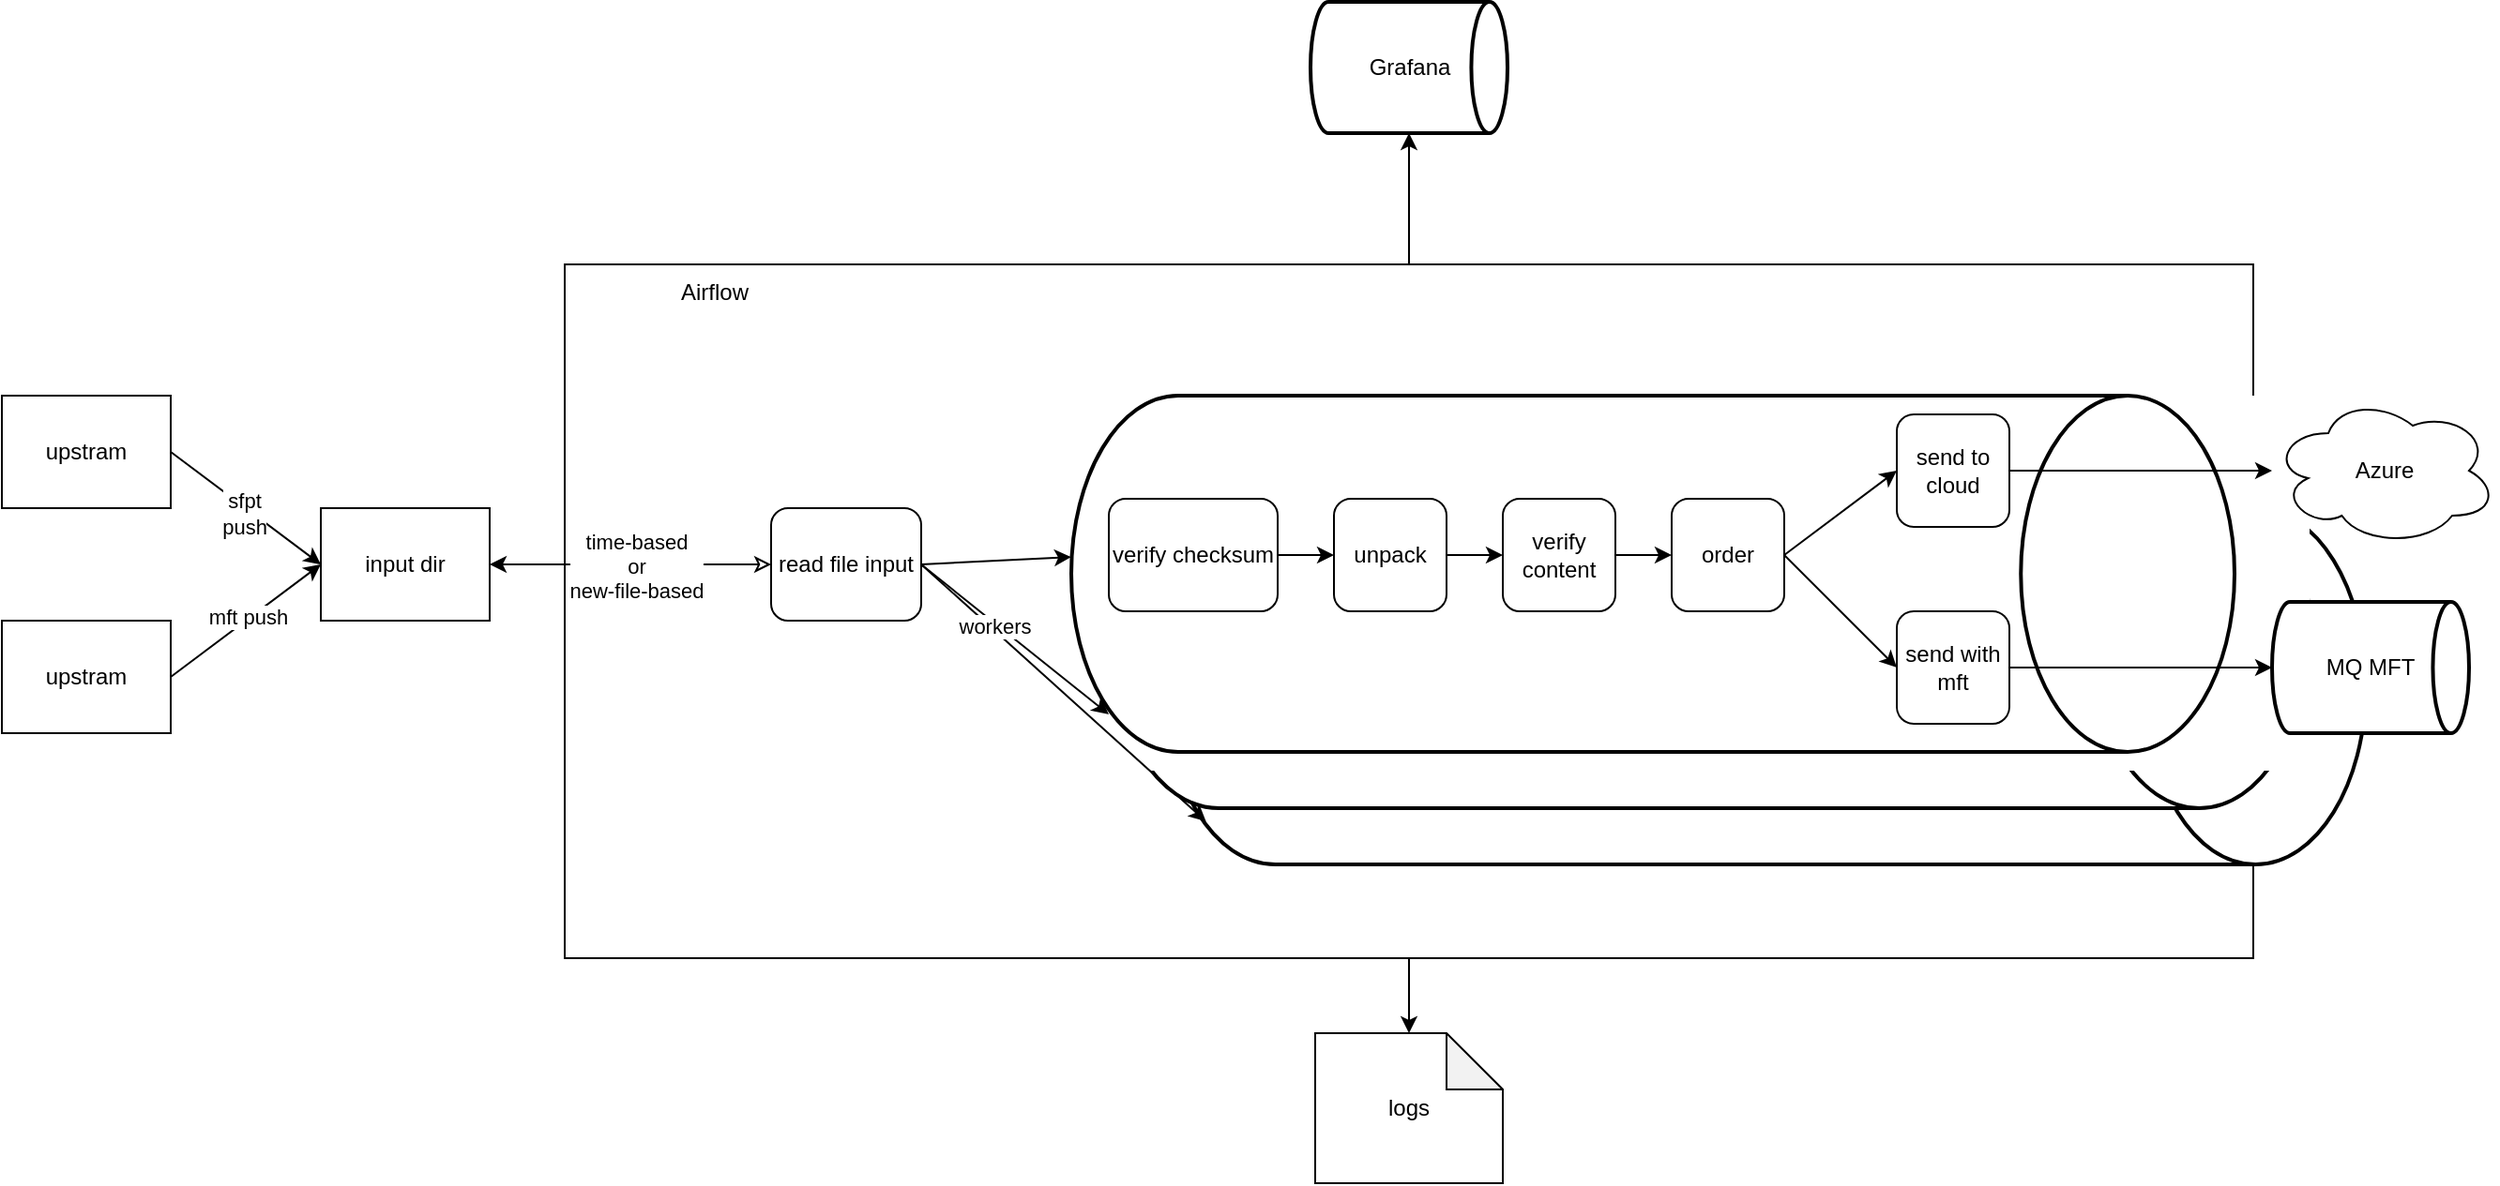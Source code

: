<mxfile version="28.1.1">
  <diagram name="Page-1" id="q3n8ZEGxXDpEtiMqKn5M">
    <mxGraphModel dx="2182" dy="774" grid="1" gridSize="10" guides="1" tooltips="1" connect="1" arrows="1" fold="1" page="1" pageScale="1" pageWidth="850" pageHeight="1100" math="0" shadow="0">
      <root>
        <mxCell id="0" />
        <mxCell id="1" parent="0" />
        <mxCell id="6G3nyVBlylBJD105i-X0-64" value="" style="rounded=0;whiteSpace=wrap;html=1;" parent="1" vertex="1">
          <mxGeometry x="290" y="170" width="900" height="370" as="geometry" />
        </mxCell>
        <mxCell id="0xNz1WRSWrmB9gClnGDd-1" value="upstram" style="rounded=0;whiteSpace=wrap;html=1;" parent="1" vertex="1">
          <mxGeometry x="-10" y="240" width="90" height="60" as="geometry" />
        </mxCell>
        <mxCell id="0xNz1WRSWrmB9gClnGDd-2" value="input dir" style="rounded=0;whiteSpace=wrap;html=1;" parent="1" vertex="1">
          <mxGeometry x="160" y="300" width="90" height="60" as="geometry" />
        </mxCell>
        <mxCell id="0xNz1WRSWrmB9gClnGDd-3" value="" style="endArrow=classic;html=1;rounded=0;exitX=1;exitY=0.5;exitDx=0;exitDy=0;entryX=0;entryY=0.5;entryDx=0;entryDy=0;" parent="1" source="0xNz1WRSWrmB9gClnGDd-1" target="0xNz1WRSWrmB9gClnGDd-2" edge="1">
          <mxGeometry width="50" height="50" relative="1" as="geometry">
            <mxPoint x="140" y="450" as="sourcePoint" />
            <mxPoint x="190" y="400" as="targetPoint" />
          </mxGeometry>
        </mxCell>
        <mxCell id="0xNz1WRSWrmB9gClnGDd-4" value="&lt;div&gt;sfpt&lt;/div&gt;&lt;div&gt;push&lt;/div&gt;" style="edgeLabel;html=1;align=center;verticalAlign=middle;resizable=0;points=[];" parent="0xNz1WRSWrmB9gClnGDd-3" vertex="1" connectable="0">
          <mxGeometry x="0.12" y="-2" relative="1" as="geometry">
            <mxPoint x="-5" y="-2" as="offset" />
          </mxGeometry>
        </mxCell>
        <mxCell id="0xNz1WRSWrmB9gClnGDd-5" value="read file input" style="rounded=1;whiteSpace=wrap;html=1;" parent="1" vertex="1">
          <mxGeometry x="400" y="300" width="80" height="60" as="geometry" />
        </mxCell>
        <mxCell id="6G3nyVBlylBJD105i-X0-13" value="Grafana" style="strokeWidth=2;html=1;shape=mxgraph.flowchart.direct_data;whiteSpace=wrap;" parent="1" vertex="1">
          <mxGeometry x="687.5" y="30" width="105" height="70" as="geometry" />
        </mxCell>
        <mxCell id="6G3nyVBlylBJD105i-X0-16" value="upstram" style="rounded=0;whiteSpace=wrap;html=1;" parent="1" vertex="1">
          <mxGeometry x="-10" y="360" width="90" height="60" as="geometry" />
        </mxCell>
        <mxCell id="6G3nyVBlylBJD105i-X0-17" value="" style="endArrow=classic;html=1;rounded=0;entryX=0;entryY=0.5;entryDx=0;entryDy=0;exitX=1;exitY=0.5;exitDx=0;exitDy=0;" parent="1" source="6G3nyVBlylBJD105i-X0-16" target="0xNz1WRSWrmB9gClnGDd-2" edge="1">
          <mxGeometry width="50" height="50" relative="1" as="geometry">
            <mxPoint x="450" y="330" as="sourcePoint" />
            <mxPoint x="500" y="280" as="targetPoint" />
          </mxGeometry>
        </mxCell>
        <mxCell id="6G3nyVBlylBJD105i-X0-18" value="mft push" style="edgeLabel;html=1;align=center;verticalAlign=middle;resizable=0;points=[];" parent="6G3nyVBlylBJD105i-X0-17" vertex="1" connectable="0">
          <mxGeometry x="0.04" y="1" relative="1" as="geometry">
            <mxPoint as="offset" />
          </mxGeometry>
        </mxCell>
        <mxCell id="6G3nyVBlylBJD105i-X0-58" value="" style="strokeWidth=2;html=1;shape=mxgraph.flowchart.direct_data;whiteSpace=wrap;" parent="1" vertex="1">
          <mxGeometry x="610" y="300" width="640" height="190" as="geometry" />
        </mxCell>
        <mxCell id="6G3nyVBlylBJD105i-X0-59" value="" style="strokeWidth=2;html=1;shape=mxgraph.flowchart.direct_data;whiteSpace=wrap;fontColor=#ABABAB;" parent="1" vertex="1">
          <mxGeometry x="580" y="270" width="640" height="190" as="geometry" />
        </mxCell>
        <mxCell id="6G3nyVBlylBJD105i-X0-21" value="" style="group;labelBorderColor=none;labelBackgroundColor=none;fontColor=#5DFF35;" parent="1" vertex="1" connectable="0">
          <mxGeometry x="580" y="240" width="740" height="200" as="geometry" />
        </mxCell>
        <mxCell id="6G3nyVBlylBJD105i-X0-19" value="" style="group;dashed=1;dashPattern=1 2;fillColor=default;fontColor=#39FF32;" parent="6G3nyVBlylBJD105i-X0-21" vertex="1" connectable="0">
          <mxGeometry width="640" height="200" as="geometry" />
        </mxCell>
        <mxCell id="6G3nyVBlylBJD105i-X0-20" value="" style="strokeWidth=2;html=1;shape=mxgraph.flowchart.direct_data;whiteSpace=wrap;" parent="6G3nyVBlylBJD105i-X0-19" vertex="1">
          <mxGeometry x="-20" width="620" height="190" as="geometry" />
        </mxCell>
        <mxCell id="0xNz1WRSWrmB9gClnGDd-52" value="verify checksum" style="rounded=1;whiteSpace=wrap;html=1;" parent="6G3nyVBlylBJD105i-X0-19" vertex="1">
          <mxGeometry y="55" width="90" height="60" as="geometry" />
        </mxCell>
        <mxCell id="0xNz1WRSWrmB9gClnGDd-53" value="unpack" style="rounded=1;whiteSpace=wrap;html=1;" parent="6G3nyVBlylBJD105i-X0-19" vertex="1">
          <mxGeometry x="120" y="55" width="60" height="60" as="geometry" />
        </mxCell>
        <mxCell id="0xNz1WRSWrmB9gClnGDd-54" value="verify content" style="rounded=1;whiteSpace=wrap;html=1;" parent="6G3nyVBlylBJD105i-X0-19" vertex="1">
          <mxGeometry x="210" y="55" width="60" height="60" as="geometry" />
        </mxCell>
        <mxCell id="0xNz1WRSWrmB9gClnGDd-55" value="order" style="rounded=1;whiteSpace=wrap;html=1;" parent="6G3nyVBlylBJD105i-X0-19" vertex="1">
          <mxGeometry x="300" y="55" width="60" height="60" as="geometry" />
        </mxCell>
        <mxCell id="0xNz1WRSWrmB9gClnGDd-56" value="send to cloud" style="rounded=1;whiteSpace=wrap;html=1;" parent="6G3nyVBlylBJD105i-X0-19" vertex="1">
          <mxGeometry x="420" y="10" width="60" height="60" as="geometry" />
        </mxCell>
        <mxCell id="0xNz1WRSWrmB9gClnGDd-57" value="" style="endArrow=classic;html=1;rounded=0;exitX=1;exitY=0.5;exitDx=0;exitDy=0;entryX=0;entryY=0.5;entryDx=0;entryDy=0;" parent="6G3nyVBlylBJD105i-X0-19" source="0xNz1WRSWrmB9gClnGDd-52" target="0xNz1WRSWrmB9gClnGDd-53" edge="1">
          <mxGeometry width="50" height="50" relative="1" as="geometry">
            <mxPoint x="100" y="35" as="sourcePoint" />
            <mxPoint x="150" y="-15" as="targetPoint" />
          </mxGeometry>
        </mxCell>
        <mxCell id="0xNz1WRSWrmB9gClnGDd-58" value="" style="endArrow=classic;html=1;rounded=0;exitX=1;exitY=0.5;exitDx=0;exitDy=0;entryX=0;entryY=0.5;entryDx=0;entryDy=0;" parent="6G3nyVBlylBJD105i-X0-19" source="0xNz1WRSWrmB9gClnGDd-53" target="0xNz1WRSWrmB9gClnGDd-54" edge="1">
          <mxGeometry width="50" height="50" relative="1" as="geometry">
            <mxPoint x="240" y="245" as="sourcePoint" />
            <mxPoint x="290" y="195" as="targetPoint" />
          </mxGeometry>
        </mxCell>
        <mxCell id="0xNz1WRSWrmB9gClnGDd-59" value="" style="endArrow=classic;html=1;rounded=0;exitX=1;exitY=0.5;exitDx=0;exitDy=0;entryX=0;entryY=0.5;entryDx=0;entryDy=0;" parent="6G3nyVBlylBJD105i-X0-19" source="0xNz1WRSWrmB9gClnGDd-54" target="0xNz1WRSWrmB9gClnGDd-55" edge="1">
          <mxGeometry width="50" height="50" relative="1" as="geometry">
            <mxPoint x="240" y="245" as="sourcePoint" />
            <mxPoint x="290" y="195" as="targetPoint" />
          </mxGeometry>
        </mxCell>
        <mxCell id="0xNz1WRSWrmB9gClnGDd-60" value="" style="endArrow=classic;html=1;rounded=0;exitX=1;exitY=0.5;exitDx=0;exitDy=0;entryX=0;entryY=0.5;entryDx=0;entryDy=0;" parent="6G3nyVBlylBJD105i-X0-19" source="0xNz1WRSWrmB9gClnGDd-55" target="0xNz1WRSWrmB9gClnGDd-56" edge="1">
          <mxGeometry width="50" height="50" relative="1" as="geometry">
            <mxPoint x="240" y="245" as="sourcePoint" />
            <mxPoint x="290" y="195" as="targetPoint" />
          </mxGeometry>
        </mxCell>
        <mxCell id="6G3nyVBlylBJD105i-X0-4" value="send with mft" style="rounded=1;whiteSpace=wrap;html=1;" parent="6G3nyVBlylBJD105i-X0-19" vertex="1">
          <mxGeometry x="420" y="115" width="60" height="60" as="geometry" />
        </mxCell>
        <mxCell id="6G3nyVBlylBJD105i-X0-7" value="" style="endArrow=classic;html=1;rounded=0;entryX=0;entryY=0.5;entryDx=0;entryDy=0;" parent="6G3nyVBlylBJD105i-X0-19" target="6G3nyVBlylBJD105i-X0-4" edge="1">
          <mxGeometry width="50" height="50" relative="1" as="geometry">
            <mxPoint x="360" y="85" as="sourcePoint" />
            <mxPoint x="360" y="185" as="targetPoint" />
          </mxGeometry>
        </mxCell>
        <mxCell id="0xNz1WRSWrmB9gClnGDd-61" value="Azure" style="ellipse;shape=cloud;whiteSpace=wrap;html=1;" parent="6G3nyVBlylBJD105i-X0-21" vertex="1">
          <mxGeometry x="620" width="120" height="80" as="geometry" />
        </mxCell>
        <mxCell id="6G3nyVBlylBJD105i-X0-11" value="" style="endArrow=classic;html=1;rounded=0;" parent="6G3nyVBlylBJD105i-X0-21" source="0xNz1WRSWrmB9gClnGDd-56" target="0xNz1WRSWrmB9gClnGDd-61" edge="1">
          <mxGeometry width="50" height="50" relative="1" as="geometry">
            <mxPoint x="310" y="230" as="sourcePoint" />
            <mxPoint x="360" y="180" as="targetPoint" />
          </mxGeometry>
        </mxCell>
        <mxCell id="6G3nyVBlylBJD105i-X0-9" value="MQ MFT" style="strokeWidth=2;html=1;shape=mxgraph.flowchart.direct_data;whiteSpace=wrap;" parent="6G3nyVBlylBJD105i-X0-21" vertex="1">
          <mxGeometry x="620" y="110" width="105" height="70" as="geometry" />
        </mxCell>
        <mxCell id="6G3nyVBlylBJD105i-X0-12" value="" style="endArrow=classic;html=1;rounded=0;" parent="6G3nyVBlylBJD105i-X0-21" source="6G3nyVBlylBJD105i-X0-4" target="6G3nyVBlylBJD105i-X0-9" edge="1">
          <mxGeometry width="50" height="50" relative="1" as="geometry">
            <mxPoint x="310" y="230" as="sourcePoint" />
            <mxPoint x="360" y="180" as="targetPoint" />
          </mxGeometry>
        </mxCell>
        <mxCell id="6G3nyVBlylBJD105i-X0-60" value="" style="endArrow=classic;html=1;rounded=0;exitX=1;exitY=0.5;exitDx=0;exitDy=0;entryX=0;entryY=0.453;entryDx=0;entryDy=0;entryPerimeter=0;" parent="1" source="0xNz1WRSWrmB9gClnGDd-5" target="6G3nyVBlylBJD105i-X0-20" edge="1">
          <mxGeometry width="50" height="50" relative="1" as="geometry">
            <mxPoint x="850" y="410" as="sourcePoint" />
            <mxPoint x="900" y="360" as="targetPoint" />
          </mxGeometry>
        </mxCell>
        <mxCell id="6G3nyVBlylBJD105i-X0-61" value="" style="endArrow=classic;html=1;rounded=0;exitX=1;exitY=0.5;exitDx=0;exitDy=0;" parent="1" source="0xNz1WRSWrmB9gClnGDd-5" edge="1">
          <mxGeometry width="50" height="50" relative="1" as="geometry">
            <mxPoint x="850" y="410" as="sourcePoint" />
            <mxPoint x="580" y="410" as="targetPoint" />
          </mxGeometry>
        </mxCell>
        <mxCell id="6G3nyVBlylBJD105i-X0-62" value="" style="endArrow=classic;html=1;rounded=0;exitX=1;exitY=0.5;exitDx=0;exitDy=0;entryX=0.034;entryY=0.879;entryDx=0;entryDy=0;entryPerimeter=0;" parent="1" source="0xNz1WRSWrmB9gClnGDd-5" target="6G3nyVBlylBJD105i-X0-58" edge="1">
          <mxGeometry width="50" height="50" relative="1" as="geometry">
            <mxPoint x="850" y="410" as="sourcePoint" />
            <mxPoint x="900" y="360" as="targetPoint" />
          </mxGeometry>
        </mxCell>
        <mxCell id="6G3nyVBlylBJD105i-X0-63" value="workers" style="edgeLabel;html=1;align=center;verticalAlign=middle;resizable=0;points=[];" parent="6G3nyVBlylBJD105i-X0-62" vertex="1" connectable="0">
          <mxGeometry x="-0.5" y="2" relative="1" as="geometry">
            <mxPoint as="offset" />
          </mxGeometry>
        </mxCell>
        <mxCell id="6G3nyVBlylBJD105i-X0-65" value="" style="endArrow=classic;html=1;rounded=0;entryX=0.5;entryY=1;entryDx=0;entryDy=0;entryPerimeter=0;exitX=0.5;exitY=0;exitDx=0;exitDy=0;" parent="1" source="6G3nyVBlylBJD105i-X0-64" target="6G3nyVBlylBJD105i-X0-13" edge="1">
          <mxGeometry width="50" height="50" relative="1" as="geometry">
            <mxPoint x="550" y="410" as="sourcePoint" />
            <mxPoint x="600" y="360" as="targetPoint" />
          </mxGeometry>
        </mxCell>
        <mxCell id="6G3nyVBlylBJD105i-X0-66" value="Airflow" style="text;html=1;align=center;verticalAlign=middle;whiteSpace=wrap;rounded=0;" parent="1" vertex="1">
          <mxGeometry x="340" y="170" width="60" height="30" as="geometry" />
        </mxCell>
        <mxCell id="0xNz1WRSWrmB9gClnGDd-73" value="" style="endArrow=classic;html=1;rounded=0;entryX=1;entryY=0.5;entryDx=0;entryDy=0;exitX=0;exitY=0.5;exitDx=0;exitDy=0;startArrow=classic;startFill=0;" parent="1" source="0xNz1WRSWrmB9gClnGDd-5" target="0xNz1WRSWrmB9gClnGDd-2" edge="1">
          <mxGeometry width="50" height="50" relative="1" as="geometry">
            <mxPoint x="730" y="410" as="sourcePoint" />
            <mxPoint x="780" y="360" as="targetPoint" />
          </mxGeometry>
        </mxCell>
        <mxCell id="6G3nyVBlylBJD105i-X0-1" value="time-based&lt;br&gt;or&lt;br&gt;new-file-based" style="edgeLabel;html=1;align=center;verticalAlign=middle;resizable=0;points=[];" parent="0xNz1WRSWrmB9gClnGDd-73" vertex="1" connectable="0">
          <mxGeometry x="-0.033" y="1" relative="1" as="geometry">
            <mxPoint as="offset" />
          </mxGeometry>
        </mxCell>
        <mxCell id="7ENw72Bzuvl5leJqlA6e-1" value="logs" style="shape=note;whiteSpace=wrap;html=1;backgroundOutline=1;darkOpacity=0.05;" vertex="1" parent="1">
          <mxGeometry x="690" y="580" width="100" height="80" as="geometry" />
        </mxCell>
        <mxCell id="7ENw72Bzuvl5leJqlA6e-2" value="" style="endArrow=classic;html=1;rounded=0;entryX=0.5;entryY=0;entryDx=0;entryDy=0;entryPerimeter=0;exitX=0.5;exitY=1;exitDx=0;exitDy=0;" edge="1" parent="1" source="6G3nyVBlylBJD105i-X0-64" target="7ENw72Bzuvl5leJqlA6e-1">
          <mxGeometry width="50" height="50" relative="1" as="geometry">
            <mxPoint x="640" y="410" as="sourcePoint" />
            <mxPoint x="690" y="360" as="targetPoint" />
          </mxGeometry>
        </mxCell>
      </root>
    </mxGraphModel>
  </diagram>
</mxfile>
